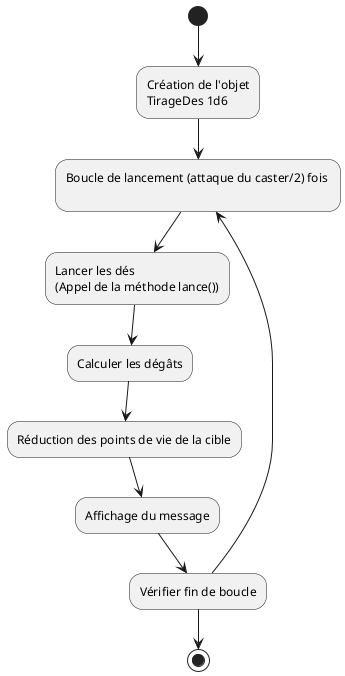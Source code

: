 @startuml

(*) --> "Création de l'objet\nTirageDes 1d6"
"Création de l'objet\nTirageDes 1d6" --> "Boucle de lancement (attaque du caster/2) fois \n "
"Boucle de lancement (attaque du caster/2) fois \n " --> "Lancer les dés\n(Appel de la méthode lance())"
"Lancer les dés\n(Appel de la méthode lance())" --> "Calculer les dégâts"
"Calculer les dégâts" --> "Réduction des points de vie de la cible"
"Réduction des points de vie de la cible" --> "Affichage du message"
"Affichage du message" --> "Vérifier fin de boucle"
"Vérifier fin de boucle" --> "Boucle de lancement (attaque du caster/2) fois \n "
"Vérifier fin de boucle" --> (*)

@enduml